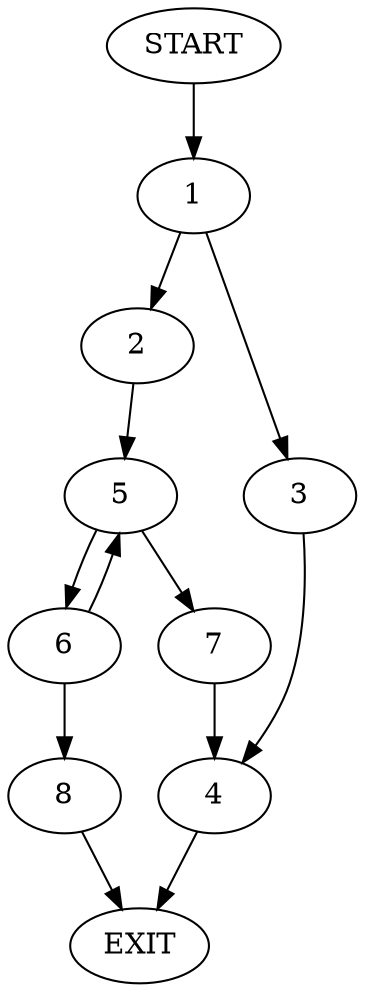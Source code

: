 digraph {
0 [label="START"]
9 [label="EXIT"]
0 -> 1
1 -> 2
1 -> 3
3 -> 4
2 -> 5
4 -> 9
5 -> 6
5 -> 7
7 -> 4
6 -> 8
6 -> 5
8 -> 9
}
